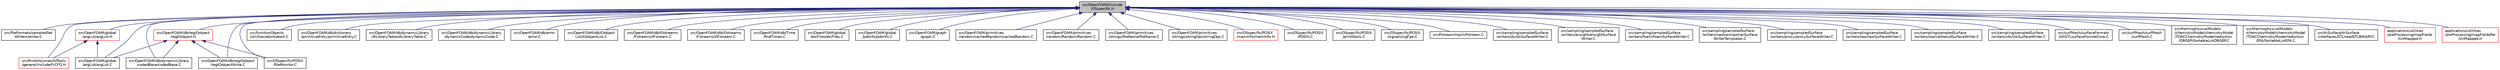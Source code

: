 digraph "src/OpenFOAM/include/OSspecific.H"
{
  bgcolor="transparent";
  edge [fontname="Helvetica",fontsize="10",labelfontname="Helvetica",labelfontsize="10"];
  node [fontname="Helvetica",fontsize="10",shape=record];
  Node63 [label="src/OpenFOAM/include\l/OSspecific.H",height=0.2,width=0.4,color="black", fillcolor="grey75", style="filled", fontcolor="black"];
  Node63 -> Node64 [dir="back",color="midnightblue",fontsize="10",style="solid",fontname="Helvetica"];
  Node64 [label="src/fileFormats/sampledSet\lWriters/writer.C",height=0.2,width=0.4,color="black",URL="$a01181.html"];
  Node63 -> Node65 [dir="back",color="midnightblue",fontsize="10",style="solid",fontname="Helvetica"];
  Node65 [label="src/finiteVolume/cfdTools\l/general/include/fvCFD.H",height=0.2,width=0.4,color="red",URL="$a01328.html"];
  Node63 -> Node70 [dir="back",color="midnightblue",fontsize="10",style="solid",fontname="Helvetica"];
  Node70 [label="src/functionObjects\l/utilities/abort/abort.C",height=0.2,width=0.4,color="black",URL="$a04937.html"];
  Node63 -> Node71 [dir="back",color="midnightblue",fontsize="10",style="solid",fontname="Helvetica"];
  Node71 [label="src/OpenFOAM/db/dictionary\l/primitiveEntry/primitiveEntry.C",height=0.2,width=0.4,color="black",URL="$a09587.html"];
  Node63 -> Node72 [dir="back",color="midnightblue",fontsize="10",style="solid",fontname="Helvetica"];
  Node72 [label="src/OpenFOAM/db/dynamicLibrary\l/codedBase/codedBase.C",height=0.2,width=0.4,color="black",URL="$a09599.html"];
  Node63 -> Node73 [dir="back",color="midnightblue",fontsize="10",style="solid",fontname="Helvetica"];
  Node73 [label="src/OpenFOAM/db/dynamicLibrary\l/dlLibraryTable/dlLibraryTable.C",height=0.2,width=0.4,color="black",URL="$a09605.html"];
  Node63 -> Node74 [dir="back",color="midnightblue",fontsize="10",style="solid",fontname="Helvetica"];
  Node74 [label="src/OpenFOAM/db/dynamicLibrary\l/dynamicCode/dynamicCode.C",height=0.2,width=0.4,color="black",URL="$a09614.html"];
  Node63 -> Node75 [dir="back",color="midnightblue",fontsize="10",style="solid",fontname="Helvetica"];
  Node75 [label="src/OpenFOAM/db/error\l/error.C",height=0.2,width=0.4,color="black",URL="$a09626.html"];
  Node63 -> Node76 [dir="back",color="midnightblue",fontsize="10",style="solid",fontname="Helvetica"];
  Node76 [label="src/OpenFOAM/db/IOobject\lList/IOobjectList.C",height=0.2,width=0.4,color="black",URL="$a09728.html"];
  Node63 -> Node77 [dir="back",color="midnightblue",fontsize="10",style="solid",fontname="Helvetica"];
  Node77 [label="src/OpenFOAM/db/IOstreams\l/Fstreams/IFstream.C",height=0.2,width=0.4,color="black",URL="$a09782.html"];
  Node63 -> Node78 [dir="back",color="midnightblue",fontsize="10",style="solid",fontname="Helvetica"];
  Node78 [label="src/OpenFOAM/db/IOstreams\l/Fstreams/OFstream.C",height=0.2,width=0.4,color="black",URL="$a09788.html"];
  Node63 -> Node79 [dir="back",color="midnightblue",fontsize="10",style="solid",fontname="Helvetica"];
  Node79 [label="src/OpenFOAM/db/regIOobject\l/regIOobject.H",height=0.2,width=0.4,color="red",URL="$a09977.html"];
  Node79 -> Node72 [dir="back",color="midnightblue",fontsize="10",style="solid",fontname="Helvetica"];
  Node79 -> Node3026 [dir="back",color="midnightblue",fontsize="10",style="solid",fontname="Helvetica"];
  Node3026 [label="src/OpenFOAM/db/regIOobject\l/regIOobjectWrite.C",height=0.2,width=0.4,color="black",URL="$a09986.html",tooltip="write function for regIOobjects "];
  Node79 -> Node3819 [dir="back",color="midnightblue",fontsize="10",style="solid",fontname="Helvetica"];
  Node3819 [label="src/OpenFOAM/global\l/argList/argList.C",height=0.2,width=0.4,color="black",URL="$a10904.html"];
  Node79 -> Node3850 [dir="back",color="midnightblue",fontsize="10",style="solid",fontname="Helvetica"];
  Node3850 [label="src/OSspecific/POSIX\l/fileMonitor.C",height=0.2,width=0.4,color="black",URL="$a13751.html"];
  Node63 -> Node3026 [dir="back",color="midnightblue",fontsize="10",style="solid",fontname="Helvetica"];
  Node63 -> Node3028 [dir="back",color="midnightblue",fontsize="10",style="solid",fontname="Helvetica"];
  Node3028 [label="src/OpenFOAM/db/Time\l/findTimes.C",height=0.2,width=0.4,color="black",URL="$a10004.html",tooltip="Searches the current case directory for valid times and sets the time list to these. This is done if a times File does not exist. "];
  Node63 -> Node3855 [dir="back",color="midnightblue",fontsize="10",style="solid",fontname="Helvetica"];
  Node3855 [label="src/OpenFOAM/global\l/argList/argList.H",height=0.2,width=0.4,color="red",URL="$a10907.html"];
  Node3855 -> Node65 [dir="back",color="midnightblue",fontsize="10",style="solid",fontname="Helvetica"];
  Node3855 -> Node3819 [dir="back",color="midnightblue",fontsize="10",style="solid",fontname="Helvetica"];
  Node63 -> Node3819 [dir="back",color="midnightblue",fontsize="10",style="solid",fontname="Helvetica"];
  Node63 -> Node3860 [dir="back",color="midnightblue",fontsize="10",style="solid",fontname="Helvetica"];
  Node3860 [label="src/OpenFOAM/global\l/etcFiles/etcFiles.C",height=0.2,width=0.4,color="black",URL="$a10991.html"];
  Node63 -> Node3861 [dir="back",color="midnightblue",fontsize="10",style="solid",fontname="Helvetica"];
  Node3861 [label="src/OpenFOAM/global\l/JobInfo/JobInfo.C",height=0.2,width=0.4,color="black",URL="$a11003.html"];
  Node63 -> Node3862 [dir="back",color="midnightblue",fontsize="10",style="solid",fontname="Helvetica"];
  Node3862 [label="src/OpenFOAM/graph\l/graph.C",height=0.2,width=0.4,color="black",URL="$a11027.html"];
  Node63 -> Node3863 [dir="back",color="midnightblue",fontsize="10",style="solid",fontname="Helvetica"];
  Node3863 [label="src/OpenFOAM/primitives\l/random/cachedRandom/cachedRandom.C",height=0.2,width=0.4,color="black",URL="$a13244.html"];
  Node63 -> Node3864 [dir="back",color="midnightblue",fontsize="10",style="solid",fontname="Helvetica"];
  Node3864 [label="src/OpenFOAM/primitives\l/random/Random/Random.C",height=0.2,width=0.4,color="black",URL="$a13256.html"];
  Node63 -> Node3865 [dir="back",color="midnightblue",fontsize="10",style="solid",fontname="Helvetica"];
  Node3865 [label="src/OpenFOAM/primitives\l/strings/fileName/fileName.C",height=0.2,width=0.4,color="black",URL="$a13433.html"];
  Node63 -> Node3866 [dir="back",color="midnightblue",fontsize="10",style="solid",fontname="Helvetica"];
  Node3866 [label="src/OpenFOAM/primitives\l/strings/stringOps/stringOps.C",height=0.2,width=0.4,color="black",URL="$a13505.html"];
  Node63 -> Node3850 [dir="back",color="midnightblue",fontsize="10",style="solid",fontname="Helvetica"];
  Node63 -> Node3867 [dir="back",color="midnightblue",fontsize="10",style="solid",fontname="Helvetica"];
  Node3867 [label="src/OSspecific/POSIX\l/memInfo/memInfo.H",height=0.2,width=0.4,color="red",URL="$a13766.html"];
  Node63 -> Node3871 [dir="back",color="midnightblue",fontsize="10",style="solid",fontname="Helvetica"];
  Node3871 [label="src/OSspecific/POSIX\l/POSIX.C",height=0.2,width=0.4,color="black",URL="$a13772.html",tooltip="POSIX versions of the functions declared in OSspecific.H. "];
  Node63 -> Node3872 [dir="back",color="midnightblue",fontsize="10",style="solid",fontname="Helvetica"];
  Node3872 [label="src/OSspecific/POSIX\l/printStack.C",height=0.2,width=0.4,color="black",URL="$a13778.html"];
  Node63 -> Node3873 [dir="back",color="midnightblue",fontsize="10",style="solid",fontname="Helvetica"];
  Node3873 [label="src/OSspecific/POSIX\l/signals/sigFpe.C",height=0.2,width=0.4,color="black",URL="$a13787.html"];
  Node63 -> Node3874 [dir="back",color="midnightblue",fontsize="10",style="solid",fontname="Helvetica"];
  Node3874 [label="src/Pstream/mpi/UPstream.C",height=0.2,width=0.4,color="black",URL="$a41912.html"];
  Node63 -> Node3875 [dir="back",color="midnightblue",fontsize="10",style="solid",fontname="Helvetica"];
  Node3875 [label="src/sampling/sampledSurface\l/writers/dx/dxSurfaceWriter.C",height=0.2,width=0.4,color="black",URL="$a15179.html"];
  Node63 -> Node479 [dir="back",color="midnightblue",fontsize="10",style="solid",fontname="Helvetica"];
  Node479 [label="src/sampling/sampledSurface\l/writers/ensight/ensightSurface\lWriter.C",height=0.2,width=0.4,color="black",URL="$a15191.html"];
  Node63 -> Node3876 [dir="back",color="midnightblue",fontsize="10",style="solid",fontname="Helvetica"];
  Node3876 [label="src/sampling/sampledSurface\l/writers/foam/foamSurfaceWriter.C",height=0.2,width=0.4,color="black",URL="$a15197.html"];
  Node63 -> Node3877 [dir="back",color="midnightblue",fontsize="10",style="solid",fontname="Helvetica"];
  Node3877 [label="src/sampling/sampledSurface\l/writers/nastran/nastranSurface\lWriterTemplates.C",height=0.2,width=0.4,color="black",URL="$a15212.html"];
  Node63 -> Node3878 [dir="back",color="midnightblue",fontsize="10",style="solid",fontname="Helvetica"];
  Node3878 [label="src/sampling/sampledSurface\l/writers/proxy/proxySurfaceWriter.C",height=0.2,width=0.4,color="black",URL="$a15215.html"];
  Node63 -> Node3879 [dir="back",color="midnightblue",fontsize="10",style="solid",fontname="Helvetica"];
  Node3879 [label="src/sampling/sampledSurface\l/writers/raw/rawSurfaceWriter.C",height=0.2,width=0.4,color="black",URL="$a15221.html"];
  Node63 -> Node3880 [dir="back",color="midnightblue",fontsize="10",style="solid",fontname="Helvetica"];
  Node3880 [label="src/sampling/sampledSurface\l/writers/starcd/starcdSurfaceWriter.C",height=0.2,width=0.4,color="black",URL="$a15227.html"];
  Node63 -> Node3881 [dir="back",color="midnightblue",fontsize="10",style="solid",fontname="Helvetica"];
  Node3881 [label="src/sampling/sampledSurface\l/writers/vtk/vtkSurfaceWriter.C",height=0.2,width=0.4,color="black",URL="$a15239.html"];
  Node63 -> Node3882 [dir="back",color="midnightblue",fontsize="10",style="solid",fontname="Helvetica"];
  Node3882 [label="src/surfMesh/surfaceFormats\l/stl/STLsurfaceFormatCore.C",height=0.2,width=0.4,color="black",URL="$a15509.html"];
  Node63 -> Node2680 [dir="back",color="midnightblue",fontsize="10",style="solid",fontname="Helvetica"];
  Node2680 [label="src/surfMesh/surfMesh\l/surfMesh.C",height=0.2,width=0.4,color="black",URL="$a15620.html"];
  Node63 -> Node3883 [dir="back",color="midnightblue",fontsize="10",style="solid",fontname="Helvetica"];
  Node3883 [label="src/thermophysicalModels\l/chemistryModel/chemistryModel\l/TDACChemistryModel/reduction\l/DRGEP/SortableListDRGEP.C",height=0.2,width=0.4,color="black",URL="$a15869.html"];
  Node63 -> Node3884 [dir="back",color="midnightblue",fontsize="10",style="solid",fontname="Helvetica"];
  Node3884 [label="src/thermophysicalModels\l/chemistryModel/chemistryModel\l/TDACChemistryModel/reduction\l/EFA/SortableListEFA.C",height=0.2,width=0.4,color="black",URL="$a15881.html"];
  Node63 -> Node3885 [dir="back",color="midnightblue",fontsize="10",style="solid",fontname="Helvetica"];
  Node3885 [label="src/triSurface/triSurface\l/interfaces/STL/readSTLBINARY.C",height=0.2,width=0.4,color="black",URL="$a17486.html"];
  Node63 -> Node3886 [dir="back",color="midnightblue",fontsize="10",style="solid",fontname="Helvetica"];
  Node3886 [label="applications/utilities\l/preProcessing/mapFields\l/UnMapped.H",height=0.2,width=0.4,color="red",URL="$a19871.html"];
  Node63 -> Node3887 [dir="back",color="midnightblue",fontsize="10",style="solid",fontname="Helvetica"];
  Node3887 [label="applications/utilities\l/preProcessing/mapFieldsPar\l/UnMapped.H",height=0.2,width=0.4,color="red",URL="$a41489.html"];
}

